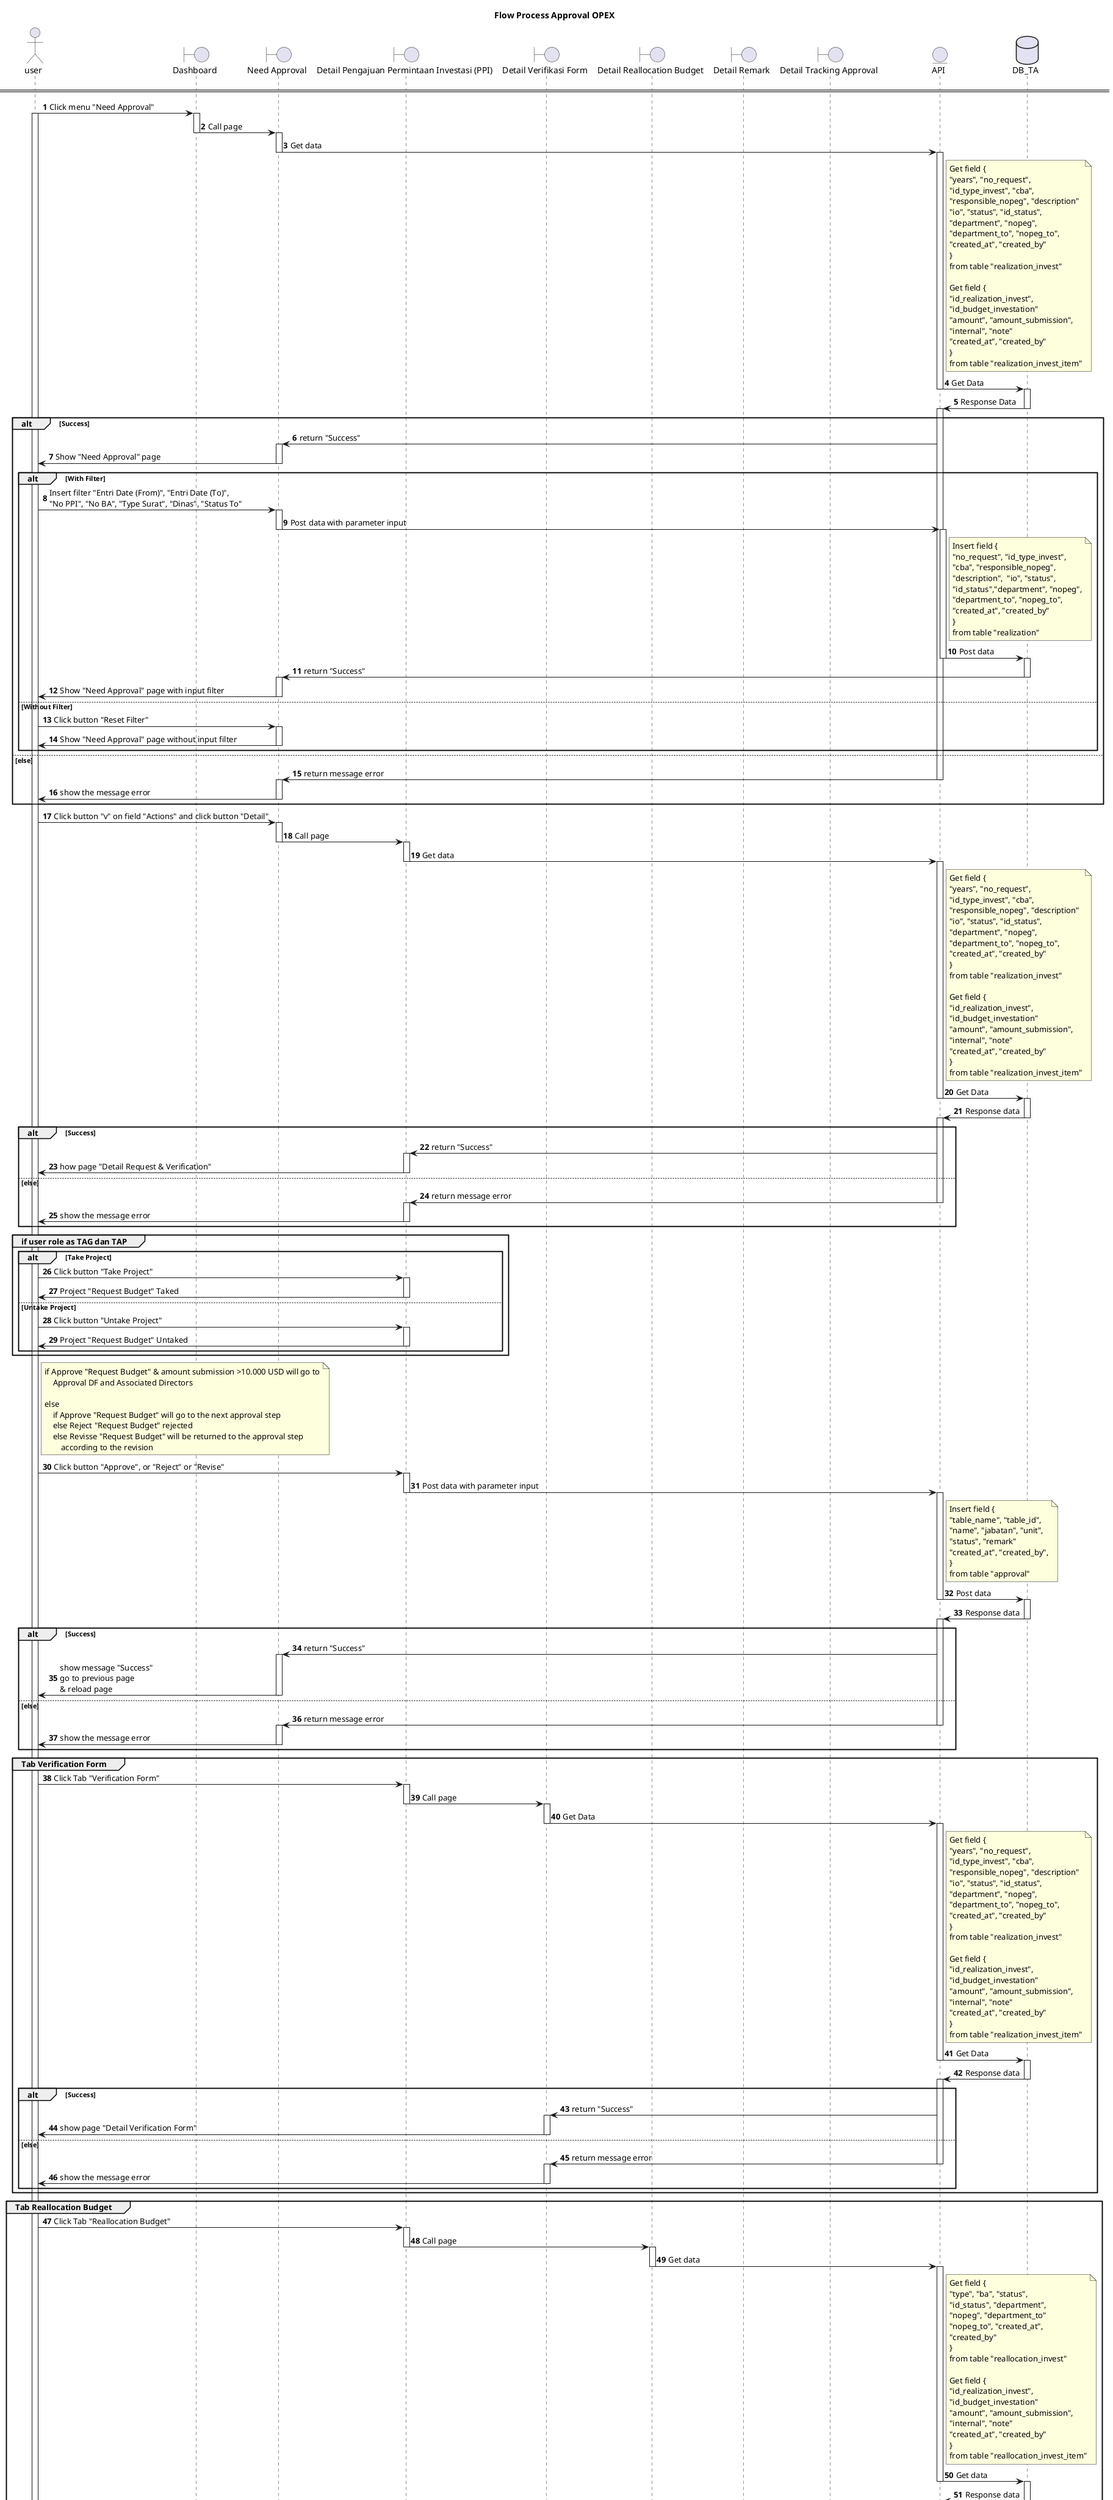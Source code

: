 @startuml TA
title "Flow Process Approval OPEX"

actor user
boundary "Dashboard" as dashboard
boundary "Need Approval" as need_approval
boundary "Detail Pengajuan Permintaan Investasi (PPI)" as detail_ppi
boundary "Detail Verifikasi Form" as detail_verifikasi
boundary "Detail Reallocation Budget" as detail_reallocation
boundary "Detail Remark" as detail_remark
boundary "Detail Tracking Approval" as detail_tracking_approval
entity "API" as api
database "DB_TA" as DB_TA

autonumber

====



user -> dashboard : Click menu "Need Approval"
activate user
activate dashboard
dashboard -> need_approval : Call page
deactivate dashboard
activate need_approval
need_approval -> api : Get data
deactivate need_approval
activate api
note right of api
    Get field {
    "years", "no_request",
    "id_type_invest", "cba",
    "responsible_nopeg", "description"
    "io", "status", "id_status",
    "department", "nopeg",
    "department_to", "nopeg_to",
    "created_at", "created_by"
    }
    from table "realization_invest"

    Get field {
    "id_realization_invest",
    "id_budget_investation"
    "amount", "amount_submission",
    "internal", "note"
    "created_at", "created_by"
    }
    from table "realization_invest_item"
endnote
api -> DB_TA : Get Data
deactivate api
activate DB_TA
DB_TA -> api :Response Data
deactivate DB_TA
activate api
alt Success
    need_approval <- api : return "Success"
    activate need_approval
    user <- need_approval : Show "Need Approval" page
    deactivate need_approval
    alt With Filter
        user -> need_approval : Insert filter "Entri Date (From)", "Entri Date (To)", \n"No PPI", "No BA", "Type Surat", "Dinas", "Status To"
        activate need_approval
        need_approval -> api : Post data with parameter input
        deactivate need_approval
        activate api
        note right of api
            Insert field {
            "no_request", "id_type_invest",
            "cba", "responsible_nopeg",
            "description",  "io", "status",
            "id_status","department", "nopeg",
            "department_to", "nopeg_to",
            "created_at", "created_by"
            }
            from table "realization"
        endnote
        api -> DB_TA : Post data
        deactivate api
        activate DB_TA
        DB_TA -> need_approval : return "Success"
        deactivate DB_TA
        activate need_approval
        need_approval -> user : Show "Need Approval" page with input filter
        deactivate need_approval
    else Without Filter
        user -> need_approval : Click button "Reset Filter"
        activate need_approval
        need_approval -> user : Show "Need Approval" page without input filter
        deactivate need_approval
    end
else else
    need_approval <- api : return message error
    deactivate api
    activate need_approval
    user <- need_approval : show the message error
    deactivate need_approval
end
user -> need_approval : Click button "v" on field "Actions" and click button "Detail"
activate need_approval
need_approval -> detail_ppi : Call page
deactivate need_approval
activate detail_ppi
detail_ppi -> api : Get data
deactivate detail_ppi
activate api
note right of api
    Get field {
    "years", "no_request",
    "id_type_invest", "cba",
    "responsible_nopeg", "description"
    "io", "status", "id_status",
    "department", "nopeg",
    "department_to", "nopeg_to",
    "created_at", "created_by"
    }
    from table "realization_invest"

    Get field {
    "id_realization_invest",
    "id_budget_investation"
    "amount", "amount_submission",
    "internal", "note"
    "created_at", "created_by"
    }
    from table "realization_invest_item"
endnote
api -> DB_TA : Get Data
deactivate api
activate DB_TA
api <- DB_TA : Response data
deactivate DB_TA
activate api
alt Success
    detail_ppi <- api : return "Success"
    activate detail_ppi
    user <- detail_ppi : how page "Detail Request & Verification"
    deactivate detail_ppi
else else
    detail_ppi <- api : return message error
    deactivate api
    activate detail_ppi
    user <- detail_ppi : show the message error
    deactivate detail_ppi
end
group if user role as TAG dan TAP
    alt Take Project
        user -> detail_ppi : Click button "Take Project"
        activate detail_ppi
        detail_ppi ->user : Project "Request Budget" Taked
        deactivate detail_ppi
    else Untake Project
        user -> detail_ppi : Click button "Untake Project"
        activate detail_ppi
        detail_ppi ->user : Project "Request Budget" Untaked
        deactivate detail_ppi
    end
end

note right of user
    if Approve "Request Budget" & amount submission >10.000 USD will go to
        Approval DF and Associated Directors

    else 
        if Approve "Request Budget" will go to the next approval step
        else Reject "Request Budget" rejected
        else Revisse "Request Budget" will be returned to the approval step
            according to the revision
endnote
user -> detail_ppi : Click button "Approve", or "Reject" or "Revise"
activate detail_ppi
detail_ppi -> api : Post data with parameter input
deactivate detail_ppi
activate api
note right of api
    Insert field {
    "table_name", "table_id",
    "name", "jabatan", "unit",
    "status", "remark"
    "created_at", "created_by",
    }
    from table "approval"
endnote
api -> DB_TA : Post data
deactivate api
activate DB_TA
DB_TA -> api : Response data
deactivate DB_TA
activate api
alt Success
    need_approval <- api : return "Success"
    activate need_approval
    user <- need_approval : show message "Success" \ngo to previous page\n& reload page
    deactivate need_approval
else else
    need_approval <- api : return message error
    deactivate api
    activate need_approval
    user <- need_approval : show the message error
    deactivate need_approval
end
group Tab Verification Form
    user -> detail_ppi : Click Tab "Verification Form"
    activate detail_ppi
    detail_ppi -> detail_verifikasi : Call page
    deactivate detail_ppi
    activate detail_verifikasi
    detail_verifikasi -> api : Get Data
    deactivate detail_verifikasi
    activate api
    note right of api
        Get field {
        "years", "no_request",
        "id_type_invest", "cba",
        "responsible_nopeg", "description"
        "io", "status", "id_status",
        "department", "nopeg",
        "department_to", "nopeg_to",
        "created_at", "created_by"
        }
        from table "realization_invest"

        Get field {
        "id_realization_invest",
        "id_budget_investation"
        "amount", "amount_submission",
        "internal", "note"
        "created_at", "created_by"
        }
        from table "realization_invest_item"
    endnote
    api -> DB_TA : Get Data
    deactivate api
    activate DB_TA
    api <- DB_TA : Response data
    deactivate DB_TA
    activate api
    alt Success
        detail_verifikasi <- api : return "Success"
        activate detail_verifikasi
        user <- detail_verifikasi : show page "Detail Verification Form"
        deactivate detail_verifikasi
    else else
        detail_verifikasi <- api : return message error
        deactivate api
        activate detail_verifikasi
        user <- detail_verifikasi : show the message error
        deactivate detail_verifikasi
    end
    deactivate api
end
group Tab Reallocation Budget
    user -> detail_ppi : Click Tab "Reallocation Budget"
    activate detail_ppi
    detail_ppi -> detail_reallocation : Call page
    deactivate detail_ppi
    activate detail_reallocation
    detail_reallocation -> api : Get data
    deactivate detail_reallocation
    activate api
    note right of api
        Get field {
        "type", "ba", "status",
        "id_status", "department",
        "nopeg", "department_to"
        "nopeg_to", "created_at",
        "created_by"
        }
        from table "reallocation_invest"

        Get field {
        "id_realization_invest",
        "id_budget_investation"
        "amount", "amount_submission",
        "internal", "note"
        "created_at", "created_by"
        }
        from table "reallocation_invest_item"
    endnote
    api -> DB_TA : Get data
    deactivate api
    activate DB_TA
    api <- DB_TA : Response data
    deactivate DB_TA
    activate api
    alt Success
        detail_reallocation <- api : return "Success"
        activate detail_reallocation
        user <- detail_reallocation : how page "Reallocation Budget"
        deactivate detail_reallocation
        note right of user
            if Approve "Request Budget" & amount submission >10.000 USD will go to
                Approval DF and Associated Directors (DT)

            else 
                if Approve "Request Budget" will go to the next approval step
                else Reject "Request Budget" rejected
                else Revisse "Request Budget" will be returned to the approval step
                    according to the revision
        endnote
        user -> detail_reallocation : Click button "Approve", or "Reject" or "Revise"
        activate detail_reallocation
        detail_reallocation -> api : Post data with parameter input
        deactivate detail_reallocation
        note right of api
            Insert field {
            "table_name", "table_id",
            "name", "jabatan", "unit",
            "status", "remark"
            "created_at", "created_by",
            }
            from table "approval"
        endnote
        api -> DB_TA : Post data
        activate DB_TA
        DB_TA -> api : Response data
        deactivate DB_TA

        alt Success
            need_approval <- api : return "Success"
            activate need_approval
            user <- need_approval : show message "Success" \ngo to previous page\n& reload page
            deactivate need_approval
        else else
            need_approval <- api : return message error
            activate need_approval
            user <- need_approval : show the message error
            deactivate need_approval
        end
    else else
        detail_reallocation <- api : return message error
        deactivate api
        activate detail_reallocation
        user <- detail_reallocation : show the message error
        deactivate detail_reallocation
    end
    deactivate api
end
group Tab Remark
    user -> detail_ppi : Click Tab "Remark"
    activate detail_ppi
    detail_ppi -> detail_remark : Call page
    deactivate detail_ppi
    activate detail_remark
    detail_remark -> api : Get Data
    deactivate detail_remark
    activate api
    api -> DB_TA : Get Data
    deactivate api
    activate DB_TA
    api <- DB_TA : Response data
    deactivate DB_TA
    activate api
    alt Success
        detail_remark <- api : return "Success"
        activate detail_remark
        user <- detail_remark : show page "Detail Remark"
        deactivate detail_remark

        alt Filter
            user -> detail_remark : insert filter field "Date of Remark (From)", "Date of Remark (To)", "Status", "Status To"
            activate detail_remark
            detail_remark -> api : Get data with parameter input
            deactivate detail_remark
            note right of api
                Insert field {
                "status", "created_at",
                }
                from table "realization"
            endnote
            api -> DB_TA : Get data
            activate DB_TA
            api <- DB_TA : Response data
            deactivate DB_TA
            detail_remark <- api : return "Success"
            activate detail_remark
            user <- detail_remark : show page "Detail Remark"
            deactivate detail_remark
        else Without Filter
            user -> detail_remark : click button "Reset Filter"
            activate detail_remark
            detail_remark -> api : Get data
            deactivate detail_remark
            api -> DB_TA : Get data
            activate DB_TA
            api <- DB_TA : Response data
            deactivate DB_TA
            detail_remark <- api : return "Success"
            activate detail_remark
            user <- detail_remark : show the message error
            deactivate detail_remark
        end
    else else
        detail_remark <- api : return message error
        deactivate api
        activate detail_remark
        user <- detail_remark : show the message error
        deactivate detail_remark
    end
    deactivate api
end
group Tab Tracking Approval
    user -> detail_ppi : click Tab "Tracking Approval"
    activate detail_ppi
    detail_ppi -> detail_tracking_approval : Call Page
    deactivate detail_ppi
    activate detail_tracking_approval
    detail_tracking_approval -> api : Get data
    deactivate detail_tracking_approval
    activate api
    note right of api
        Get field {
        "table_name", "table_id",
        "name", "jabatan", "unit",
        "status", "remark",
        "created_at", "created_by"
        }
        from table "approval"
    endnote
    api -> DB_TA : Get data
    deactivate api
    activate DB_TA
    api <- DB_TA : Response data
    deactivate DB_TA
    activate api
    alt Success
        detail_tracking_approval <- api : return "Success"
        activate detail_tracking_approval
        user <- detail_tracking_approval : show page "Tracking Approval"
        deactivate detail_tracking_approval
    else else
        detail_tracking_approval <- api : return message error
        deactivate api
        activate detail_tracking_approval
        user <- detail_tracking_approval : show the message error
        deactivate detail_tracking_approval
    end
    deactivate api
end
group onClick button Back
    user -> dashboard : click button "Back"
    activate dashboard
    user <- dashboard : Cancel form & go to previous page
    deactivate dashboard
end

@enduml